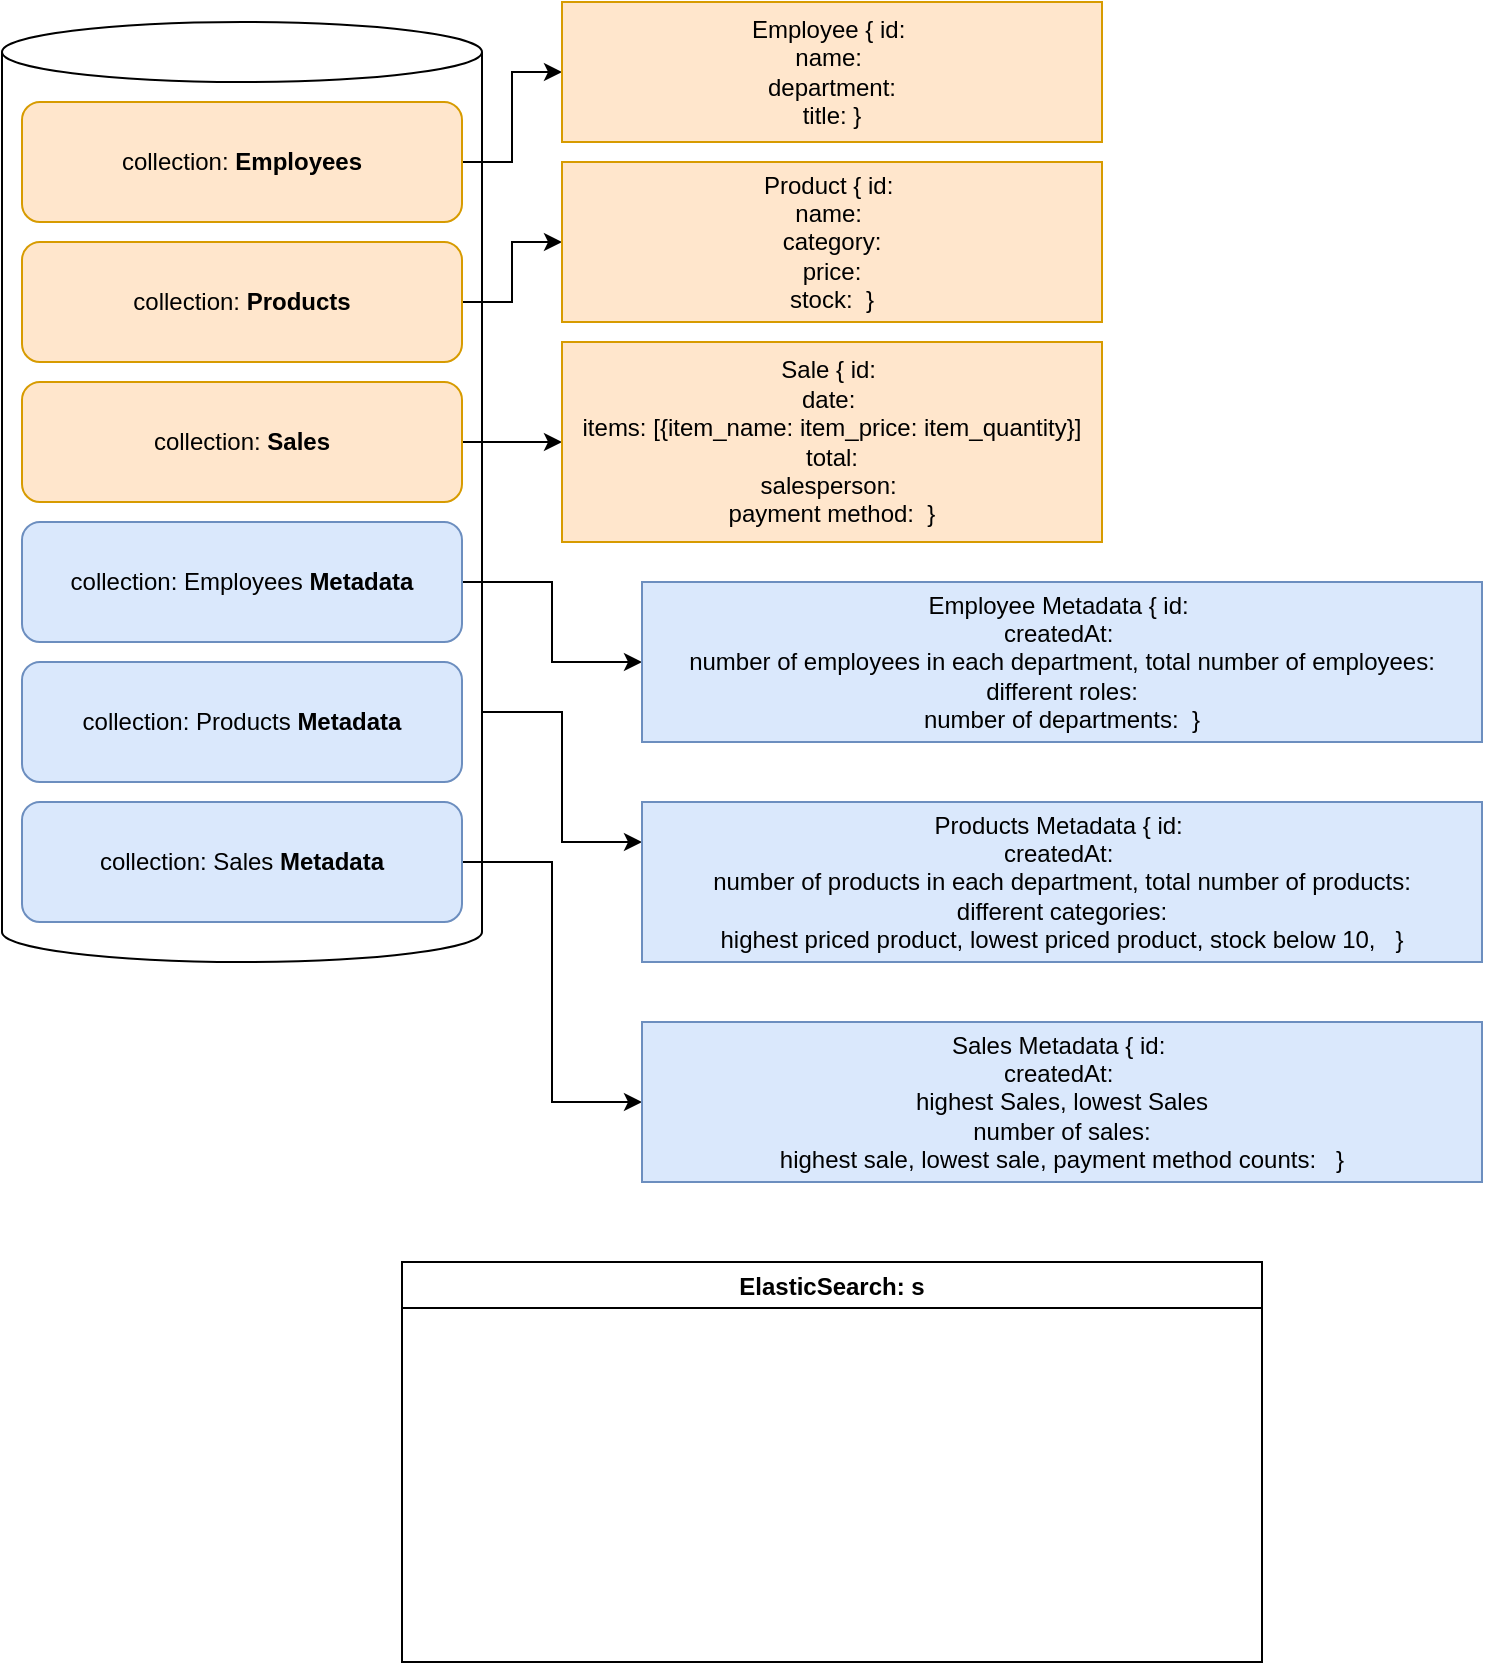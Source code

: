 <mxfile version="20.0.4" type="github">
  <diagram id="ex8GoTdpVqOecJ1n9Sfv" name="Page-1">
    <mxGraphModel dx="1578" dy="818" grid="1" gridSize="10" guides="1" tooltips="1" connect="1" arrows="1" fold="1" page="1" pageScale="1" pageWidth="850" pageHeight="1100" math="0" shadow="0">
      <root>
        <mxCell id="0" />
        <mxCell id="1" parent="0" />
        <mxCell id="1iQS_7LXY5DfjF9ILKeW-23" style="edgeStyle=orthogonalEdgeStyle;rounded=0;orthogonalLoop=1;jettySize=auto;html=1;exitX=1;exitY=0;exitDx=0;exitDy=345.0;exitPerimeter=0;entryX=0;entryY=0.25;entryDx=0;entryDy=0;" edge="1" parent="1" source="1iQS_7LXY5DfjF9ILKeW-1" target="1iQS_7LXY5DfjF9ILKeW-20">
          <mxGeometry relative="1" as="geometry" />
        </mxCell>
        <mxCell id="1iQS_7LXY5DfjF9ILKeW-1" value="" style="shape=cylinder3;whiteSpace=wrap;html=1;boundedLbl=1;backgroundOutline=1;size=15;" vertex="1" parent="1">
          <mxGeometry x="50" y="50" width="240" height="470" as="geometry" />
        </mxCell>
        <mxCell id="1iQS_7LXY5DfjF9ILKeW-8" style="edgeStyle=orthogonalEdgeStyle;rounded=0;orthogonalLoop=1;jettySize=auto;html=1;exitX=1;exitY=0.5;exitDx=0;exitDy=0;entryX=0;entryY=0.5;entryDx=0;entryDy=0;" edge="1" parent="1" source="1iQS_7LXY5DfjF9ILKeW-3" target="1iQS_7LXY5DfjF9ILKeW-7">
          <mxGeometry relative="1" as="geometry" />
        </mxCell>
        <mxCell id="1iQS_7LXY5DfjF9ILKeW-3" value="collection: &lt;b&gt;Employees&lt;/b&gt;" style="rounded=1;whiteSpace=wrap;html=1;fillColor=#ffe6cc;strokeColor=#d79b00;" vertex="1" parent="1">
          <mxGeometry x="60" y="90" width="220" height="60" as="geometry" />
        </mxCell>
        <mxCell id="1iQS_7LXY5DfjF9ILKeW-13" style="edgeStyle=orthogonalEdgeStyle;rounded=0;orthogonalLoop=1;jettySize=auto;html=1;exitX=1;exitY=0.5;exitDx=0;exitDy=0;entryX=0;entryY=0.5;entryDx=0;entryDy=0;" edge="1" parent="1" source="1iQS_7LXY5DfjF9ILKeW-4" target="1iQS_7LXY5DfjF9ILKeW-11">
          <mxGeometry relative="1" as="geometry" />
        </mxCell>
        <mxCell id="1iQS_7LXY5DfjF9ILKeW-4" value="collection: &lt;b&gt;Products&lt;/b&gt;" style="rounded=1;whiteSpace=wrap;html=1;fillColor=#ffe6cc;strokeColor=#d79b00;" vertex="1" parent="1">
          <mxGeometry x="60" y="160" width="220" height="60" as="geometry" />
        </mxCell>
        <mxCell id="1iQS_7LXY5DfjF9ILKeW-14" style="edgeStyle=orthogonalEdgeStyle;rounded=0;orthogonalLoop=1;jettySize=auto;html=1;exitX=1;exitY=0.5;exitDx=0;exitDy=0;entryX=0;entryY=0.5;entryDx=0;entryDy=0;" edge="1" parent="1" source="1iQS_7LXY5DfjF9ILKeW-5" target="1iQS_7LXY5DfjF9ILKeW-12">
          <mxGeometry relative="1" as="geometry" />
        </mxCell>
        <mxCell id="1iQS_7LXY5DfjF9ILKeW-5" value="collection: &lt;b&gt;Sales&lt;/b&gt;" style="rounded=1;whiteSpace=wrap;html=1;fillColor=#ffe6cc;strokeColor=#d79b00;" vertex="1" parent="1">
          <mxGeometry x="60" y="230" width="220" height="60" as="geometry" />
        </mxCell>
        <mxCell id="1iQS_7LXY5DfjF9ILKeW-24" style="edgeStyle=orthogonalEdgeStyle;rounded=0;orthogonalLoop=1;jettySize=auto;html=1;exitX=1;exitY=0.5;exitDx=0;exitDy=0;entryX=0;entryY=0.5;entryDx=0;entryDy=0;" edge="1" parent="1" source="1iQS_7LXY5DfjF9ILKeW-6" target="1iQS_7LXY5DfjF9ILKeW-21">
          <mxGeometry relative="1" as="geometry" />
        </mxCell>
        <mxCell id="1iQS_7LXY5DfjF9ILKeW-6" value="collection: Sales&amp;nbsp;&lt;b&gt;Metadata&lt;/b&gt;" style="rounded=1;whiteSpace=wrap;html=1;fillColor=#dae8fc;strokeColor=#6c8ebf;" vertex="1" parent="1">
          <mxGeometry x="60" y="440" width="220" height="60" as="geometry" />
        </mxCell>
        <mxCell id="1iQS_7LXY5DfjF9ILKeW-7" value="Employee { id:&amp;nbsp;&lt;br&gt;name:&amp;nbsp;&lt;br&gt;department:&lt;br&gt;title: }" style="rounded=0;whiteSpace=wrap;html=1;fillColor=#ffe6cc;strokeColor=#d79b00;" vertex="1" parent="1">
          <mxGeometry x="330" y="40" width="270" height="70" as="geometry" />
        </mxCell>
        <mxCell id="1iQS_7LXY5DfjF9ILKeW-11" value="Product { id:&amp;nbsp;&lt;br&gt;name:&amp;nbsp;&lt;br&gt;category:&lt;br&gt;price:&lt;br&gt;stock:&amp;nbsp; }" style="rounded=0;whiteSpace=wrap;html=1;fillColor=#ffe6cc;strokeColor=#d79b00;" vertex="1" parent="1">
          <mxGeometry x="330" y="120" width="270" height="80" as="geometry" />
        </mxCell>
        <mxCell id="1iQS_7LXY5DfjF9ILKeW-12" value="Sale { id:&amp;nbsp;&lt;br&gt;date:&amp;nbsp;&lt;br&gt;items: [{item_name: item_price: item_quantity}]&lt;br&gt;total:&lt;br&gt;salesperson:&amp;nbsp;&lt;br&gt;payment method:&amp;nbsp; }" style="rounded=0;whiteSpace=wrap;html=1;fillColor=#ffe6cc;strokeColor=#d79b00;" vertex="1" parent="1">
          <mxGeometry x="330" y="210" width="270" height="100" as="geometry" />
        </mxCell>
        <mxCell id="1iQS_7LXY5DfjF9ILKeW-17" value="collection: Products&amp;nbsp;&lt;b&gt;Metadata&lt;/b&gt;" style="rounded=1;whiteSpace=wrap;html=1;fillColor=#dae8fc;strokeColor=#6c8ebf;" vertex="1" parent="1">
          <mxGeometry x="60" y="370" width="220" height="60" as="geometry" />
        </mxCell>
        <mxCell id="1iQS_7LXY5DfjF9ILKeW-22" style="edgeStyle=orthogonalEdgeStyle;rounded=0;orthogonalLoop=1;jettySize=auto;html=1;exitX=1;exitY=0.5;exitDx=0;exitDy=0;entryX=0;entryY=0.5;entryDx=0;entryDy=0;" edge="1" parent="1" source="1iQS_7LXY5DfjF9ILKeW-18" target="1iQS_7LXY5DfjF9ILKeW-19">
          <mxGeometry relative="1" as="geometry" />
        </mxCell>
        <mxCell id="1iQS_7LXY5DfjF9ILKeW-18" value="collection: Employees&amp;nbsp;&lt;b&gt;Metadata&lt;/b&gt;" style="rounded=1;whiteSpace=wrap;html=1;fillColor=#dae8fc;strokeColor=#6c8ebf;" vertex="1" parent="1">
          <mxGeometry x="60" y="300" width="220" height="60" as="geometry" />
        </mxCell>
        <mxCell id="1iQS_7LXY5DfjF9ILKeW-19" value="Employee Metadata { id:&amp;nbsp;&lt;br&gt;createdAt:&amp;nbsp;&lt;br&gt;number of employees in each department, total number of employees:&lt;br&gt;different roles: &lt;br&gt;number of departments:&amp;nbsp; }" style="rounded=0;whiteSpace=wrap;html=1;fillColor=#dae8fc;strokeColor=#6c8ebf;" vertex="1" parent="1">
          <mxGeometry x="370" y="330" width="420" height="80" as="geometry" />
        </mxCell>
        <mxCell id="1iQS_7LXY5DfjF9ILKeW-20" value="Products Metadata { id:&amp;nbsp;&lt;br&gt;createdAt:&amp;nbsp;&lt;br&gt;number of products in each department, total number of products:&lt;br&gt;different categories: &lt;br&gt;highest priced product, lowest priced product, stock below 10,&amp;nbsp; &amp;nbsp;}" style="rounded=0;whiteSpace=wrap;html=1;fillColor=#dae8fc;strokeColor=#6c8ebf;" vertex="1" parent="1">
          <mxGeometry x="370" y="440" width="420" height="80" as="geometry" />
        </mxCell>
        <mxCell id="1iQS_7LXY5DfjF9ILKeW-21" value="Sales Metadata { id:&amp;nbsp;&lt;br&gt;createdAt:&amp;nbsp;&lt;br&gt;highest Sales, lowest Sales&lt;br&gt;number of sales:&lt;br&gt;highest sale, lowest sale, payment method counts:&amp;nbsp; &amp;nbsp;}" style="rounded=0;whiteSpace=wrap;html=1;fillColor=#dae8fc;strokeColor=#6c8ebf;" vertex="1" parent="1">
          <mxGeometry x="370" y="550" width="420" height="80" as="geometry" />
        </mxCell>
        <mxCell id="1iQS_7LXY5DfjF9ILKeW-25" value="ElasticSearch: s" style="swimlane;" vertex="1" parent="1">
          <mxGeometry x="250" y="670" width="430" height="200" as="geometry" />
        </mxCell>
      </root>
    </mxGraphModel>
  </diagram>
</mxfile>
